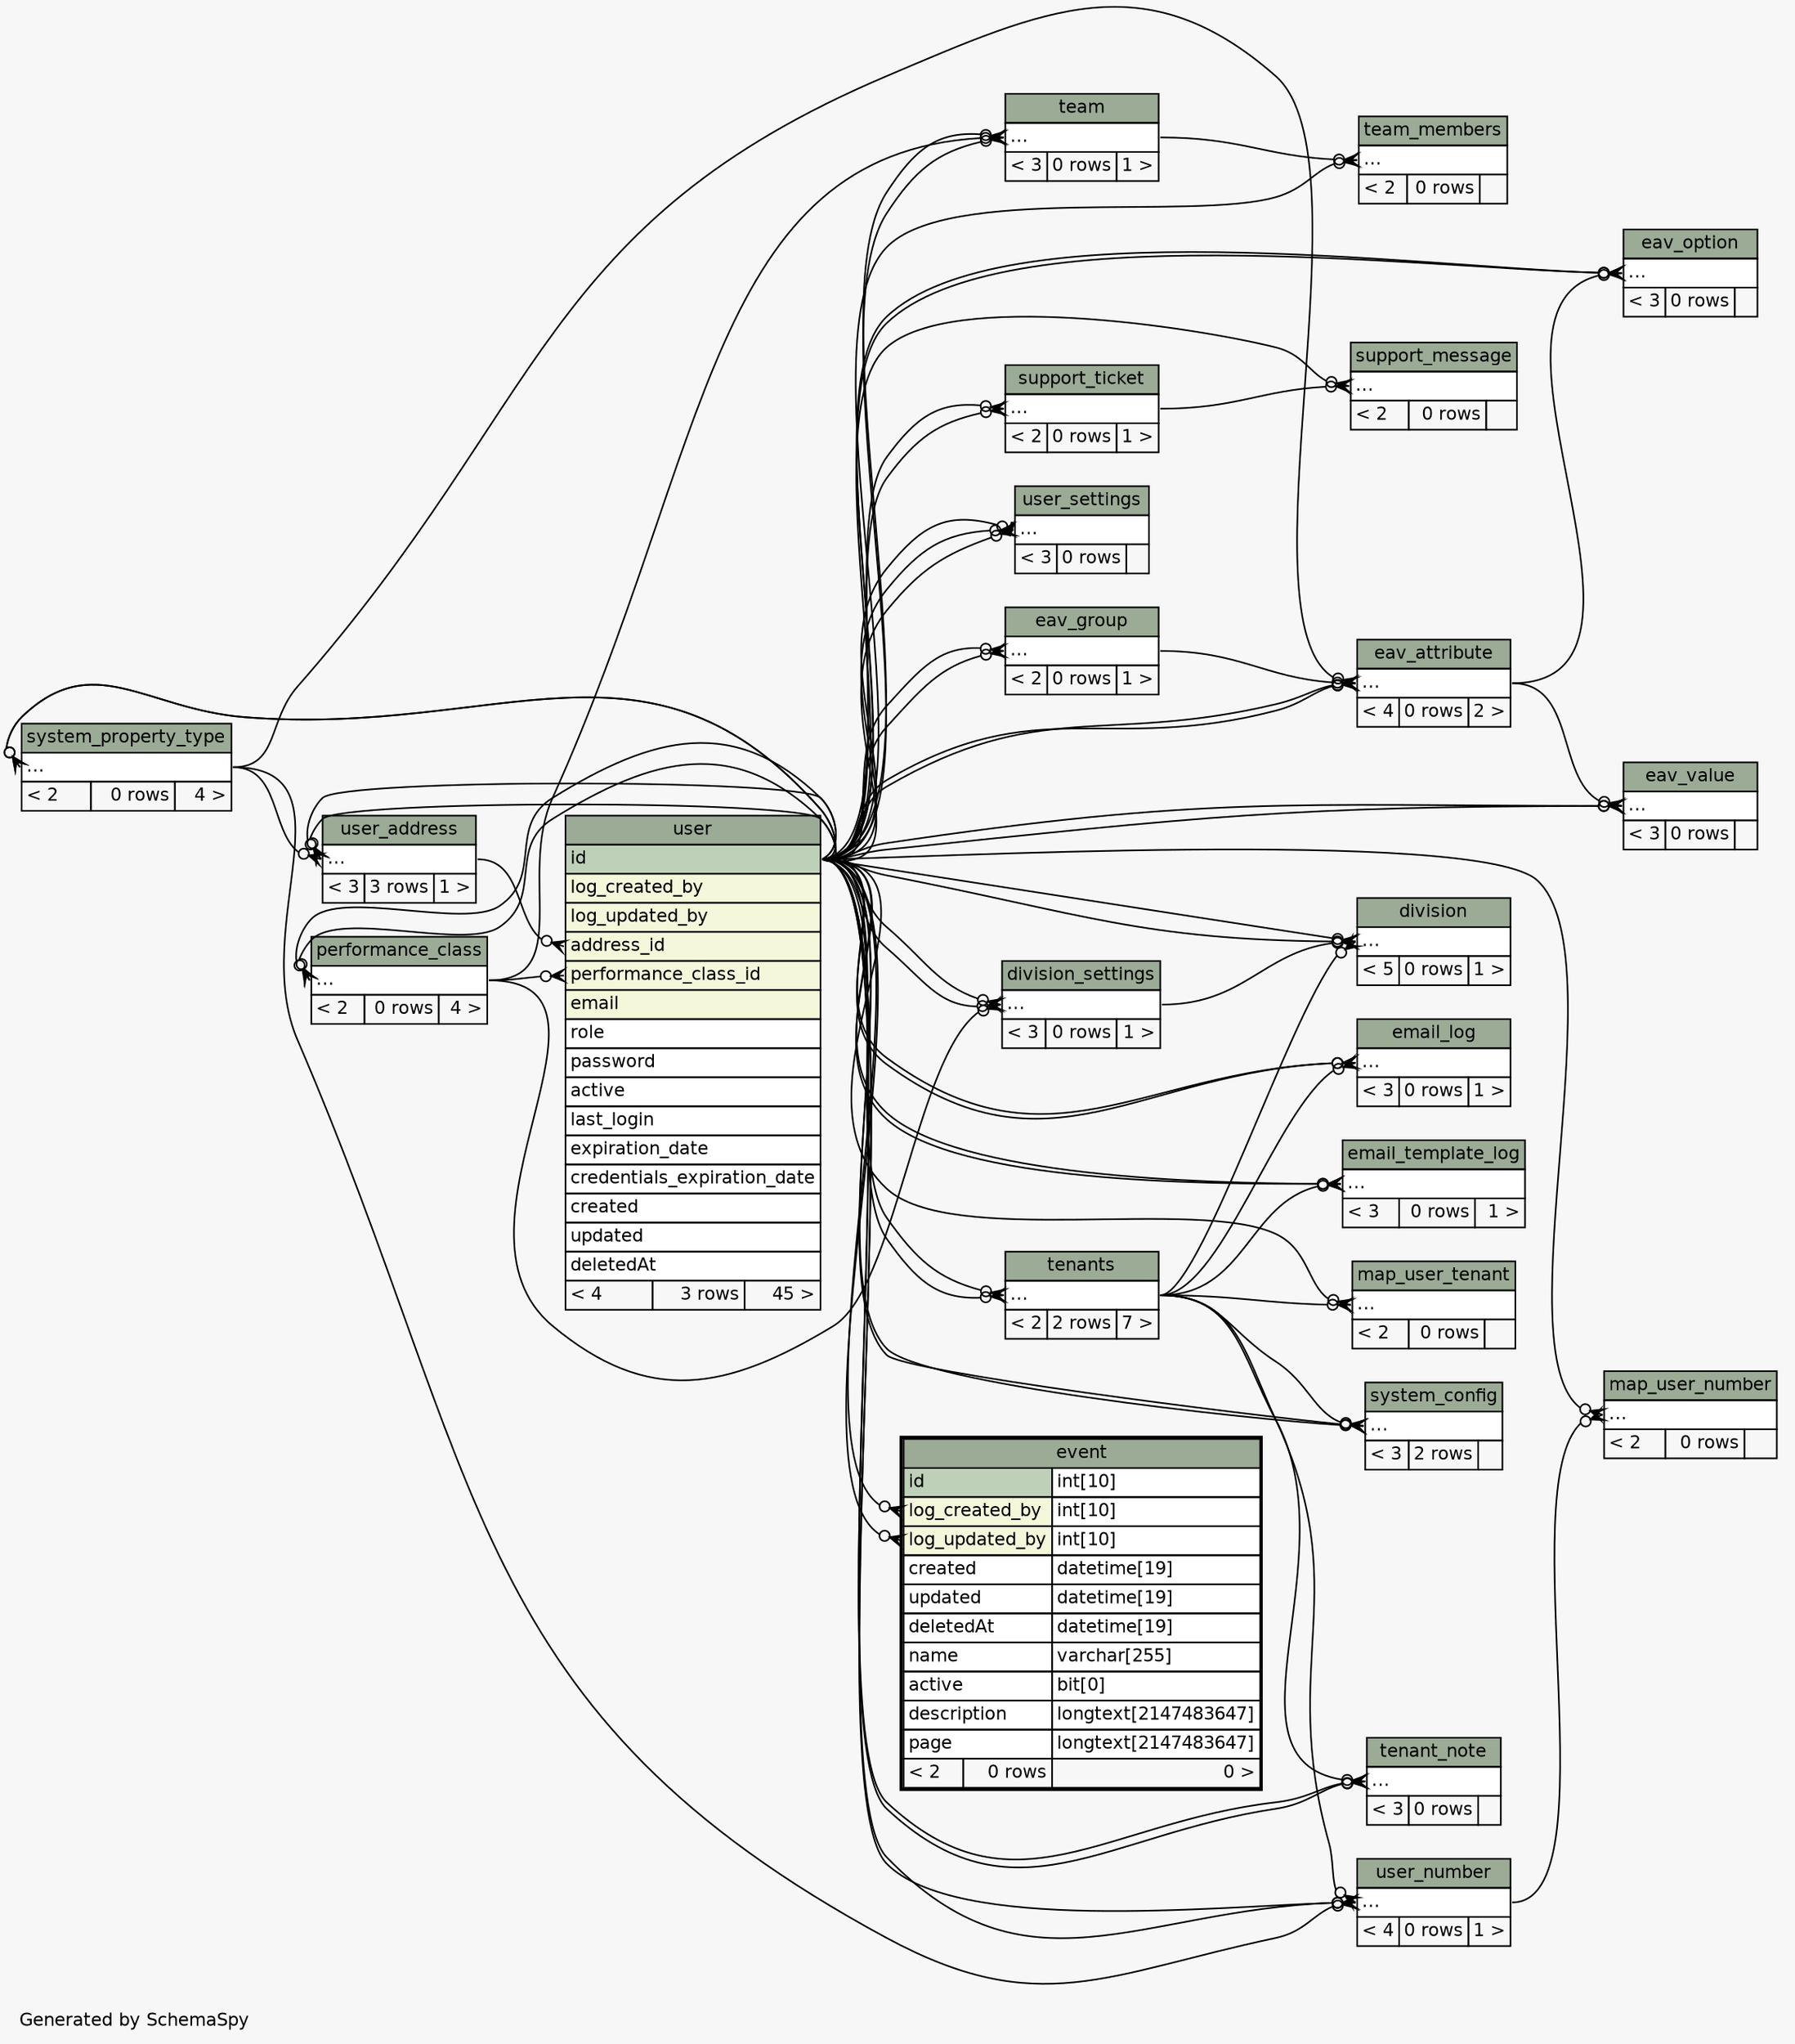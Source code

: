 // dot 2.38.0 on Linux 4.9.0-5-amd64
// SchemaSpy rev 590
digraph "twoDegreesRelationshipsDiagram" {
  graph [
    rankdir="RL"
    bgcolor="#f7f7f7"
    label="\nGenerated by SchemaSpy"
    labeljust="l"
    nodesep="0.18"
    ranksep="0.46"
    fontname="Helvetica"
    fontsize="11"
  ];
  node [
    fontname="Helvetica"
    fontsize="11"
    shape="plaintext"
  ];
  edge [
    arrowsize="0.8"
  ];
  "division":"elipses":w -> "user":"id":e [arrowhead=none dir=back arrowtail=crowodot];
  "division":"elipses":w -> "user":"id":e [arrowhead=none dir=back arrowtail=crowodot];
  "division":"elipses":w -> "division_settings":"elipses":e [arrowhead=none dir=back arrowtail=crowodot];
  "division":"elipses":w -> "tenants":"elipses":e [arrowhead=none dir=back arrowtail=crowodot];
  "division_settings":"elipses":w -> "user":"id":e [arrowhead=none dir=back arrowtail=crowodot];
  "division_settings":"elipses":w -> "user":"id":e [arrowhead=none dir=back arrowtail=crowodot];
  "division_settings":"elipses":w -> "performance_class":"elipses":e [arrowhead=none dir=back arrowtail=crowodot];
  "eav_attribute":"elipses":w -> "eav_group":"elipses":e [arrowhead=none dir=back arrowtail=crowodot];
  "eav_attribute":"elipses":w -> "user":"id":e [arrowhead=none dir=back arrowtail=crowodot];
  "eav_attribute":"elipses":w -> "user":"id":e [arrowhead=none dir=back arrowtail=crowodot];
  "eav_attribute":"elipses":w -> "system_property_type":"elipses":e [arrowhead=none dir=back arrowtail=crowodot];
  "eav_group":"elipses":w -> "user":"id":e [arrowhead=none dir=back arrowtail=crowodot];
  "eav_group":"elipses":w -> "user":"id":e [arrowhead=none dir=back arrowtail=crowodot];
  "eav_option":"elipses":w -> "eav_attribute":"elipses":e [arrowhead=none dir=back arrowtail=crowodot];
  "eav_option":"elipses":w -> "user":"id":e [arrowhead=none dir=back arrowtail=crowodot];
  "eav_option":"elipses":w -> "user":"id":e [arrowhead=none dir=back arrowtail=crowodot];
  "eav_value":"elipses":w -> "eav_attribute":"elipses":e [arrowhead=none dir=back arrowtail=crowodot];
  "eav_value":"elipses":w -> "user":"id":e [arrowhead=none dir=back arrowtail=crowodot];
  "eav_value":"elipses":w -> "user":"id":e [arrowhead=none dir=back arrowtail=crowodot];
  "email_log":"elipses":w -> "user":"id":e [arrowhead=none dir=back arrowtail=crowodot];
  "email_log":"elipses":w -> "user":"id":e [arrowhead=none dir=back arrowtail=crowodot];
  "email_log":"elipses":w -> "tenants":"elipses":e [arrowhead=none dir=back arrowtail=crowodot];
  "email_template_log":"elipses":w -> "user":"id":e [arrowhead=none dir=back arrowtail=crowodot];
  "email_template_log":"elipses":w -> "user":"id":e [arrowhead=none dir=back arrowtail=crowodot];
  "email_template_log":"elipses":w -> "tenants":"elipses":e [arrowhead=none dir=back arrowtail=crowodot];
  "event":"log_created_by":w -> "user":"id":e [arrowhead=none dir=back arrowtail=crowodot];
  "event":"log_updated_by":w -> "user":"id":e [arrowhead=none dir=back arrowtail=crowodot];
  "map_user_number":"elipses":w -> "user_number":"elipses":e [arrowhead=none dir=back arrowtail=crowodot];
  "map_user_number":"elipses":w -> "user":"id":e [arrowhead=none dir=back arrowtail=crowodot];
  "map_user_tenant":"elipses":w -> "tenants":"elipses":e [arrowhead=none dir=back arrowtail=crowodot];
  "map_user_tenant":"elipses":w -> "user":"id":e [arrowhead=none dir=back arrowtail=crowodot];
  "performance_class":"elipses":w -> "user":"id":e [arrowhead=none dir=back arrowtail=crowodot];
  "performance_class":"elipses":w -> "user":"id":e [arrowhead=none dir=back arrowtail=crowodot];
  "support_message":"elipses":w -> "support_ticket":"elipses":e [arrowhead=none dir=back arrowtail=crowodot];
  "support_message":"elipses":w -> "user":"id":e [arrowhead=none dir=back arrowtail=crowodot];
  "support_ticket":"elipses":w -> "user":"id":e [arrowhead=none dir=back arrowtail=crowodot];
  "support_ticket":"elipses":w -> "user":"id":e [arrowhead=none dir=back arrowtail=crowodot];
  "system_config":"elipses":w -> "user":"id":e [arrowhead=none dir=back arrowtail=crowodot];
  "system_config":"elipses":w -> "user":"id":e [arrowhead=none dir=back arrowtail=crowodot];
  "system_config":"elipses":w -> "tenants":"elipses":e [arrowhead=none dir=back arrowtail=crowodot];
  "system_property_type":"elipses":w -> "user":"id":e [arrowhead=none dir=back arrowtail=crowodot];
  "system_property_type":"elipses":w -> "user":"id":e [arrowhead=none dir=back arrowtail=crowodot];
  "team":"elipses":w -> "user":"id":e [arrowhead=none dir=back arrowtail=crowodot];
  "team":"elipses":w -> "user":"id":e [arrowhead=none dir=back arrowtail=crowodot];
  "team":"elipses":w -> "performance_class":"elipses":e [arrowhead=none dir=back arrowtail=crowodot];
  "team_members":"elipses":w -> "team":"elipses":e [arrowhead=none dir=back arrowtail=crowodot];
  "team_members":"elipses":w -> "user":"id":e [arrowhead=none dir=back arrowtail=crowodot];
  "tenant_note":"elipses":w -> "user":"id":e [arrowhead=none dir=back arrowtail=crowodot];
  "tenant_note":"elipses":w -> "user":"id":e [arrowhead=none dir=back arrowtail=crowodot];
  "tenant_note":"elipses":w -> "tenants":"elipses":e [arrowhead=none dir=back arrowtail=crowodot];
  "tenants":"elipses":w -> "user":"id":e [arrowhead=none dir=back arrowtail=crowodot];
  "tenants":"elipses":w -> "user":"id":e [arrowhead=none dir=back arrowtail=crowodot];
  "user":"address_id":w -> "user_address":"elipses":e [arrowhead=none dir=back arrowtail=crowodot];
  "user":"performance_class_id":w -> "performance_class":"elipses":e [arrowhead=none dir=back arrowtail=crowodot];
  "user_address":"elipses":w -> "user":"id":e [arrowhead=none dir=back arrowtail=crowodot];
  "user_address":"elipses":w -> "user":"id":e [arrowhead=none dir=back arrowtail=crowodot];
  "user_address":"elipses":w -> "system_property_type":"elipses":e [arrowhead=none dir=back arrowtail=crowodot];
  "user_number":"elipses":w -> "user":"id":e [arrowhead=none dir=back arrowtail=crowodot];
  "user_number":"elipses":w -> "user":"id":e [arrowhead=none dir=back arrowtail=crowodot];
  "user_number":"elipses":w -> "tenants":"elipses":e [arrowhead=none dir=back arrowtail=crowodot];
  "user_number":"elipses":w -> "system_property_type":"elipses":e [arrowhead=none dir=back arrowtail=crowodot];
  "user_settings":"elipses":w -> "user":"id":e [arrowhead=none dir=back arrowtail=crowodot];
  "user_settings":"elipses":w -> "user":"id":e [arrowhead=none dir=back arrowtail=crowodot];
  "user_settings":"elipses":w -> "user":"id":e [arrowhead=none dir=back arrowtail=teeodot];
  "division" [
    label=<
    <TABLE BORDER="0" CELLBORDER="1" CELLSPACING="0" BGCOLOR="#ffffff">
      <TR><TD COLSPAN="3" BGCOLOR="#9bab96" ALIGN="CENTER">division</TD></TR>
      <TR><TD PORT="elipses" COLSPAN="3" ALIGN="LEFT">...</TD></TR>
      <TR><TD ALIGN="LEFT" BGCOLOR="#f7f7f7">&lt; 5</TD><TD ALIGN="RIGHT" BGCOLOR="#f7f7f7">0 rows</TD><TD ALIGN="RIGHT" BGCOLOR="#f7f7f7">1 &gt;</TD></TR>
    </TABLE>>
    URL="division.html"
    tooltip="division"
  ];
  "division_settings" [
    label=<
    <TABLE BORDER="0" CELLBORDER="1" CELLSPACING="0" BGCOLOR="#ffffff">
      <TR><TD COLSPAN="3" BGCOLOR="#9bab96" ALIGN="CENTER">division_settings</TD></TR>
      <TR><TD PORT="elipses" COLSPAN="3" ALIGN="LEFT">...</TD></TR>
      <TR><TD ALIGN="LEFT" BGCOLOR="#f7f7f7">&lt; 3</TD><TD ALIGN="RIGHT" BGCOLOR="#f7f7f7">0 rows</TD><TD ALIGN="RIGHT" BGCOLOR="#f7f7f7">1 &gt;</TD></TR>
    </TABLE>>
    URL="division_settings.html"
    tooltip="division_settings"
  ];
  "eav_attribute" [
    label=<
    <TABLE BORDER="0" CELLBORDER="1" CELLSPACING="0" BGCOLOR="#ffffff">
      <TR><TD COLSPAN="3" BGCOLOR="#9bab96" ALIGN="CENTER">eav_attribute</TD></TR>
      <TR><TD PORT="elipses" COLSPAN="3" ALIGN="LEFT">...</TD></TR>
      <TR><TD ALIGN="LEFT" BGCOLOR="#f7f7f7">&lt; 4</TD><TD ALIGN="RIGHT" BGCOLOR="#f7f7f7">0 rows</TD><TD ALIGN="RIGHT" BGCOLOR="#f7f7f7">2 &gt;</TD></TR>
    </TABLE>>
    URL="eav_attribute.html"
    tooltip="eav_attribute"
  ];
  "eav_group" [
    label=<
    <TABLE BORDER="0" CELLBORDER="1" CELLSPACING="0" BGCOLOR="#ffffff">
      <TR><TD COLSPAN="3" BGCOLOR="#9bab96" ALIGN="CENTER">eav_group</TD></TR>
      <TR><TD PORT="elipses" COLSPAN="3" ALIGN="LEFT">...</TD></TR>
      <TR><TD ALIGN="LEFT" BGCOLOR="#f7f7f7">&lt; 2</TD><TD ALIGN="RIGHT" BGCOLOR="#f7f7f7">0 rows</TD><TD ALIGN="RIGHT" BGCOLOR="#f7f7f7">1 &gt;</TD></TR>
    </TABLE>>
    URL="eav_group.html"
    tooltip="eav_group"
  ];
  "eav_option" [
    label=<
    <TABLE BORDER="0" CELLBORDER="1" CELLSPACING="0" BGCOLOR="#ffffff">
      <TR><TD COLSPAN="3" BGCOLOR="#9bab96" ALIGN="CENTER">eav_option</TD></TR>
      <TR><TD PORT="elipses" COLSPAN="3" ALIGN="LEFT">...</TD></TR>
      <TR><TD ALIGN="LEFT" BGCOLOR="#f7f7f7">&lt; 3</TD><TD ALIGN="RIGHT" BGCOLOR="#f7f7f7">0 rows</TD><TD ALIGN="RIGHT" BGCOLOR="#f7f7f7">  </TD></TR>
    </TABLE>>
    URL="eav_option.html"
    tooltip="eav_option"
  ];
  "eav_value" [
    label=<
    <TABLE BORDER="0" CELLBORDER="1" CELLSPACING="0" BGCOLOR="#ffffff">
      <TR><TD COLSPAN="3" BGCOLOR="#9bab96" ALIGN="CENTER">eav_value</TD></TR>
      <TR><TD PORT="elipses" COLSPAN="3" ALIGN="LEFT">...</TD></TR>
      <TR><TD ALIGN="LEFT" BGCOLOR="#f7f7f7">&lt; 3</TD><TD ALIGN="RIGHT" BGCOLOR="#f7f7f7">0 rows</TD><TD ALIGN="RIGHT" BGCOLOR="#f7f7f7">  </TD></TR>
    </TABLE>>
    URL="eav_value.html"
    tooltip="eav_value"
  ];
  "email_log" [
    label=<
    <TABLE BORDER="0" CELLBORDER="1" CELLSPACING="0" BGCOLOR="#ffffff">
      <TR><TD COLSPAN="3" BGCOLOR="#9bab96" ALIGN="CENTER">email_log</TD></TR>
      <TR><TD PORT="elipses" COLSPAN="3" ALIGN="LEFT">...</TD></TR>
      <TR><TD ALIGN="LEFT" BGCOLOR="#f7f7f7">&lt; 3</TD><TD ALIGN="RIGHT" BGCOLOR="#f7f7f7">0 rows</TD><TD ALIGN="RIGHT" BGCOLOR="#f7f7f7">1 &gt;</TD></TR>
    </TABLE>>
    URL="email_log.html"
    tooltip="email_log"
  ];
  "email_template_log" [
    label=<
    <TABLE BORDER="0" CELLBORDER="1" CELLSPACING="0" BGCOLOR="#ffffff">
      <TR><TD COLSPAN="3" BGCOLOR="#9bab96" ALIGN="CENTER">email_template_log</TD></TR>
      <TR><TD PORT="elipses" COLSPAN="3" ALIGN="LEFT">...</TD></TR>
      <TR><TD ALIGN="LEFT" BGCOLOR="#f7f7f7">&lt; 3</TD><TD ALIGN="RIGHT" BGCOLOR="#f7f7f7">0 rows</TD><TD ALIGN="RIGHT" BGCOLOR="#f7f7f7">1 &gt;</TD></TR>
    </TABLE>>
    URL="email_template_log.html"
    tooltip="email_template_log"
  ];
  "event" [
    label=<
    <TABLE BORDER="2" CELLBORDER="1" CELLSPACING="0" BGCOLOR="#ffffff">
      <TR><TD COLSPAN="3" BGCOLOR="#9bab96" ALIGN="CENTER">event</TD></TR>
      <TR><TD PORT="id" COLSPAN="2" BGCOLOR="#bed1b8" ALIGN="LEFT">id</TD><TD PORT="id.type" ALIGN="LEFT">int[10]</TD></TR>
      <TR><TD PORT="log_created_by" COLSPAN="2" BGCOLOR="#f4f7da" ALIGN="LEFT">log_created_by</TD><TD PORT="log_created_by.type" ALIGN="LEFT">int[10]</TD></TR>
      <TR><TD PORT="log_updated_by" COLSPAN="2" BGCOLOR="#f4f7da" ALIGN="LEFT">log_updated_by</TD><TD PORT="log_updated_by.type" ALIGN="LEFT">int[10]</TD></TR>
      <TR><TD PORT="created" COLSPAN="2" ALIGN="LEFT">created</TD><TD PORT="created.type" ALIGN="LEFT">datetime[19]</TD></TR>
      <TR><TD PORT="updated" COLSPAN="2" ALIGN="LEFT">updated</TD><TD PORT="updated.type" ALIGN="LEFT">datetime[19]</TD></TR>
      <TR><TD PORT="deletedAt" COLSPAN="2" ALIGN="LEFT">deletedAt</TD><TD PORT="deletedAt.type" ALIGN="LEFT">datetime[19]</TD></TR>
      <TR><TD PORT="name" COLSPAN="2" ALIGN="LEFT">name</TD><TD PORT="name.type" ALIGN="LEFT">varchar[255]</TD></TR>
      <TR><TD PORT="active" COLSPAN="2" ALIGN="LEFT">active</TD><TD PORT="active.type" ALIGN="LEFT">bit[0]</TD></TR>
      <TR><TD PORT="description" COLSPAN="2" ALIGN="LEFT">description</TD><TD PORT="description.type" ALIGN="LEFT">longtext[2147483647]</TD></TR>
      <TR><TD PORT="page" COLSPAN="2" ALIGN="LEFT">page</TD><TD PORT="page.type" ALIGN="LEFT">longtext[2147483647]</TD></TR>
      <TR><TD ALIGN="LEFT" BGCOLOR="#f7f7f7">&lt; 2</TD><TD ALIGN="RIGHT" BGCOLOR="#f7f7f7">0 rows</TD><TD ALIGN="RIGHT" BGCOLOR="#f7f7f7">0 &gt;</TD></TR>
    </TABLE>>
    URL="event.html"
    tooltip="event"
  ];
  "map_user_number" [
    label=<
    <TABLE BORDER="0" CELLBORDER="1" CELLSPACING="0" BGCOLOR="#ffffff">
      <TR><TD COLSPAN="3" BGCOLOR="#9bab96" ALIGN="CENTER">map_user_number</TD></TR>
      <TR><TD PORT="elipses" COLSPAN="3" ALIGN="LEFT">...</TD></TR>
      <TR><TD ALIGN="LEFT" BGCOLOR="#f7f7f7">&lt; 2</TD><TD ALIGN="RIGHT" BGCOLOR="#f7f7f7">0 rows</TD><TD ALIGN="RIGHT" BGCOLOR="#f7f7f7">  </TD></TR>
    </TABLE>>
    URL="map_user_number.html"
    tooltip="map_user_number"
  ];
  "map_user_tenant" [
    label=<
    <TABLE BORDER="0" CELLBORDER="1" CELLSPACING="0" BGCOLOR="#ffffff">
      <TR><TD COLSPAN="3" BGCOLOR="#9bab96" ALIGN="CENTER">map_user_tenant</TD></TR>
      <TR><TD PORT="elipses" COLSPAN="3" ALIGN="LEFT">...</TD></TR>
      <TR><TD ALIGN="LEFT" BGCOLOR="#f7f7f7">&lt; 2</TD><TD ALIGN="RIGHT" BGCOLOR="#f7f7f7">0 rows</TD><TD ALIGN="RIGHT" BGCOLOR="#f7f7f7">  </TD></TR>
    </TABLE>>
    URL="map_user_tenant.html"
    tooltip="map_user_tenant"
  ];
  "performance_class" [
    label=<
    <TABLE BORDER="0" CELLBORDER="1" CELLSPACING="0" BGCOLOR="#ffffff">
      <TR><TD COLSPAN="3" BGCOLOR="#9bab96" ALIGN="CENTER">performance_class</TD></TR>
      <TR><TD PORT="elipses" COLSPAN="3" ALIGN="LEFT">...</TD></TR>
      <TR><TD ALIGN="LEFT" BGCOLOR="#f7f7f7">&lt; 2</TD><TD ALIGN="RIGHT" BGCOLOR="#f7f7f7">0 rows</TD><TD ALIGN="RIGHT" BGCOLOR="#f7f7f7">4 &gt;</TD></TR>
    </TABLE>>
    URL="performance_class.html"
    tooltip="performance_class"
  ];
  "support_message" [
    label=<
    <TABLE BORDER="0" CELLBORDER="1" CELLSPACING="0" BGCOLOR="#ffffff">
      <TR><TD COLSPAN="3" BGCOLOR="#9bab96" ALIGN="CENTER">support_message</TD></TR>
      <TR><TD PORT="elipses" COLSPAN="3" ALIGN="LEFT">...</TD></TR>
      <TR><TD ALIGN="LEFT" BGCOLOR="#f7f7f7">&lt; 2</TD><TD ALIGN="RIGHT" BGCOLOR="#f7f7f7">0 rows</TD><TD ALIGN="RIGHT" BGCOLOR="#f7f7f7">  </TD></TR>
    </TABLE>>
    URL="support_message.html"
    tooltip="support_message"
  ];
  "support_ticket" [
    label=<
    <TABLE BORDER="0" CELLBORDER="1" CELLSPACING="0" BGCOLOR="#ffffff">
      <TR><TD COLSPAN="3" BGCOLOR="#9bab96" ALIGN="CENTER">support_ticket</TD></TR>
      <TR><TD PORT="elipses" COLSPAN="3" ALIGN="LEFT">...</TD></TR>
      <TR><TD ALIGN="LEFT" BGCOLOR="#f7f7f7">&lt; 2</TD><TD ALIGN="RIGHT" BGCOLOR="#f7f7f7">0 rows</TD><TD ALIGN="RIGHT" BGCOLOR="#f7f7f7">1 &gt;</TD></TR>
    </TABLE>>
    URL="support_ticket.html"
    tooltip="support_ticket"
  ];
  "system_config" [
    label=<
    <TABLE BORDER="0" CELLBORDER="1" CELLSPACING="0" BGCOLOR="#ffffff">
      <TR><TD COLSPAN="3" BGCOLOR="#9bab96" ALIGN="CENTER">system_config</TD></TR>
      <TR><TD PORT="elipses" COLSPAN="3" ALIGN="LEFT">...</TD></TR>
      <TR><TD ALIGN="LEFT" BGCOLOR="#f7f7f7">&lt; 3</TD><TD ALIGN="RIGHT" BGCOLOR="#f7f7f7">2 rows</TD><TD ALIGN="RIGHT" BGCOLOR="#f7f7f7">  </TD></TR>
    </TABLE>>
    URL="system_config.html"
    tooltip="system_config"
  ];
  "system_property_type" [
    label=<
    <TABLE BORDER="0" CELLBORDER="1" CELLSPACING="0" BGCOLOR="#ffffff">
      <TR><TD COLSPAN="3" BGCOLOR="#9bab96" ALIGN="CENTER">system_property_type</TD></TR>
      <TR><TD PORT="elipses" COLSPAN="3" ALIGN="LEFT">...</TD></TR>
      <TR><TD ALIGN="LEFT" BGCOLOR="#f7f7f7">&lt; 2</TD><TD ALIGN="RIGHT" BGCOLOR="#f7f7f7">0 rows</TD><TD ALIGN="RIGHT" BGCOLOR="#f7f7f7">4 &gt;</TD></TR>
    </TABLE>>
    URL="system_property_type.html"
    tooltip="system_property_type"
  ];
  "team" [
    label=<
    <TABLE BORDER="0" CELLBORDER="1" CELLSPACING="0" BGCOLOR="#ffffff">
      <TR><TD COLSPAN="3" BGCOLOR="#9bab96" ALIGN="CENTER">team</TD></TR>
      <TR><TD PORT="elipses" COLSPAN="3" ALIGN="LEFT">...</TD></TR>
      <TR><TD ALIGN="LEFT" BGCOLOR="#f7f7f7">&lt; 3</TD><TD ALIGN="RIGHT" BGCOLOR="#f7f7f7">0 rows</TD><TD ALIGN="RIGHT" BGCOLOR="#f7f7f7">1 &gt;</TD></TR>
    </TABLE>>
    URL="team.html"
    tooltip="team"
  ];
  "team_members" [
    label=<
    <TABLE BORDER="0" CELLBORDER="1" CELLSPACING="0" BGCOLOR="#ffffff">
      <TR><TD COLSPAN="3" BGCOLOR="#9bab96" ALIGN="CENTER">team_members</TD></TR>
      <TR><TD PORT="elipses" COLSPAN="3" ALIGN="LEFT">...</TD></TR>
      <TR><TD ALIGN="LEFT" BGCOLOR="#f7f7f7">&lt; 2</TD><TD ALIGN="RIGHT" BGCOLOR="#f7f7f7">0 rows</TD><TD ALIGN="RIGHT" BGCOLOR="#f7f7f7">  </TD></TR>
    </TABLE>>
    URL="team_members.html"
    tooltip="team_members"
  ];
  "tenant_note" [
    label=<
    <TABLE BORDER="0" CELLBORDER="1" CELLSPACING="0" BGCOLOR="#ffffff">
      <TR><TD COLSPAN="3" BGCOLOR="#9bab96" ALIGN="CENTER">tenant_note</TD></TR>
      <TR><TD PORT="elipses" COLSPAN="3" ALIGN="LEFT">...</TD></TR>
      <TR><TD ALIGN="LEFT" BGCOLOR="#f7f7f7">&lt; 3</TD><TD ALIGN="RIGHT" BGCOLOR="#f7f7f7">0 rows</TD><TD ALIGN="RIGHT" BGCOLOR="#f7f7f7">  </TD></TR>
    </TABLE>>
    URL="tenant_note.html"
    tooltip="tenant_note"
  ];
  "tenants" [
    label=<
    <TABLE BORDER="0" CELLBORDER="1" CELLSPACING="0" BGCOLOR="#ffffff">
      <TR><TD COLSPAN="3" BGCOLOR="#9bab96" ALIGN="CENTER">tenants</TD></TR>
      <TR><TD PORT="elipses" COLSPAN="3" ALIGN="LEFT">...</TD></TR>
      <TR><TD ALIGN="LEFT" BGCOLOR="#f7f7f7">&lt; 2</TD><TD ALIGN="RIGHT" BGCOLOR="#f7f7f7">2 rows</TD><TD ALIGN="RIGHT" BGCOLOR="#f7f7f7">7 &gt;</TD></TR>
    </TABLE>>
    URL="tenants.html"
    tooltip="tenants"
  ];
  "user" [
    label=<
    <TABLE BORDER="0" CELLBORDER="1" CELLSPACING="0" BGCOLOR="#ffffff">
      <TR><TD COLSPAN="3" BGCOLOR="#9bab96" ALIGN="CENTER">user</TD></TR>
      <TR><TD PORT="id" COLSPAN="3" BGCOLOR="#bed1b8" ALIGN="LEFT">id</TD></TR>
      <TR><TD PORT="log_created_by" COLSPAN="3" BGCOLOR="#f4f7da" ALIGN="LEFT">log_created_by</TD></TR>
      <TR><TD PORT="log_updated_by" COLSPAN="3" BGCOLOR="#f4f7da" ALIGN="LEFT">log_updated_by</TD></TR>
      <TR><TD PORT="address_id" COLSPAN="3" BGCOLOR="#f4f7da" ALIGN="LEFT">address_id</TD></TR>
      <TR><TD PORT="performance_class_id" COLSPAN="3" BGCOLOR="#f4f7da" ALIGN="LEFT">performance_class_id</TD></TR>
      <TR><TD PORT="email" COLSPAN="3" BGCOLOR="#f4f7da" ALIGN="LEFT">email</TD></TR>
      <TR><TD PORT="role" COLSPAN="3" ALIGN="LEFT">role</TD></TR>
      <TR><TD PORT="password" COLSPAN="3" ALIGN="LEFT">password</TD></TR>
      <TR><TD PORT="active" COLSPAN="3" ALIGN="LEFT">active</TD></TR>
      <TR><TD PORT="last_login" COLSPAN="3" ALIGN="LEFT">last_login</TD></TR>
      <TR><TD PORT="expiration_date" COLSPAN="3" ALIGN="LEFT">expiration_date</TD></TR>
      <TR><TD PORT="credentials_expiration_date" COLSPAN="3" ALIGN="LEFT">credentials_expiration_date</TD></TR>
      <TR><TD PORT="created" COLSPAN="3" ALIGN="LEFT">created</TD></TR>
      <TR><TD PORT="updated" COLSPAN="3" ALIGN="LEFT">updated</TD></TR>
      <TR><TD PORT="deletedAt" COLSPAN="3" ALIGN="LEFT">deletedAt</TD></TR>
      <TR><TD ALIGN="LEFT" BGCOLOR="#f7f7f7">&lt; 4</TD><TD ALIGN="RIGHT" BGCOLOR="#f7f7f7">3 rows</TD><TD ALIGN="RIGHT" BGCOLOR="#f7f7f7">45 &gt;</TD></TR>
    </TABLE>>
    URL="user.html"
    tooltip="user"
  ];
  "user_address" [
    label=<
    <TABLE BORDER="0" CELLBORDER="1" CELLSPACING="0" BGCOLOR="#ffffff">
      <TR><TD COLSPAN="3" BGCOLOR="#9bab96" ALIGN="CENTER">user_address</TD></TR>
      <TR><TD PORT="elipses" COLSPAN="3" ALIGN="LEFT">...</TD></TR>
      <TR><TD ALIGN="LEFT" BGCOLOR="#f7f7f7">&lt; 3</TD><TD ALIGN="RIGHT" BGCOLOR="#f7f7f7">3 rows</TD><TD ALIGN="RIGHT" BGCOLOR="#f7f7f7">1 &gt;</TD></TR>
    </TABLE>>
    URL="user_address.html"
    tooltip="user_address"
  ];
  "user_number" [
    label=<
    <TABLE BORDER="0" CELLBORDER="1" CELLSPACING="0" BGCOLOR="#ffffff">
      <TR><TD COLSPAN="3" BGCOLOR="#9bab96" ALIGN="CENTER">user_number</TD></TR>
      <TR><TD PORT="elipses" COLSPAN="3" ALIGN="LEFT">...</TD></TR>
      <TR><TD ALIGN="LEFT" BGCOLOR="#f7f7f7">&lt; 4</TD><TD ALIGN="RIGHT" BGCOLOR="#f7f7f7">0 rows</TD><TD ALIGN="RIGHT" BGCOLOR="#f7f7f7">1 &gt;</TD></TR>
    </TABLE>>
    URL="user_number.html"
    tooltip="user_number"
  ];
  "user_settings" [
    label=<
    <TABLE BORDER="0" CELLBORDER="1" CELLSPACING="0" BGCOLOR="#ffffff">
      <TR><TD COLSPAN="3" BGCOLOR="#9bab96" ALIGN="CENTER">user_settings</TD></TR>
      <TR><TD PORT="elipses" COLSPAN="3" ALIGN="LEFT">...</TD></TR>
      <TR><TD ALIGN="LEFT" BGCOLOR="#f7f7f7">&lt; 3</TD><TD ALIGN="RIGHT" BGCOLOR="#f7f7f7">0 rows</TD><TD ALIGN="RIGHT" BGCOLOR="#f7f7f7">  </TD></TR>
    </TABLE>>
    URL="user_settings.html"
    tooltip="user_settings"
  ];
}

